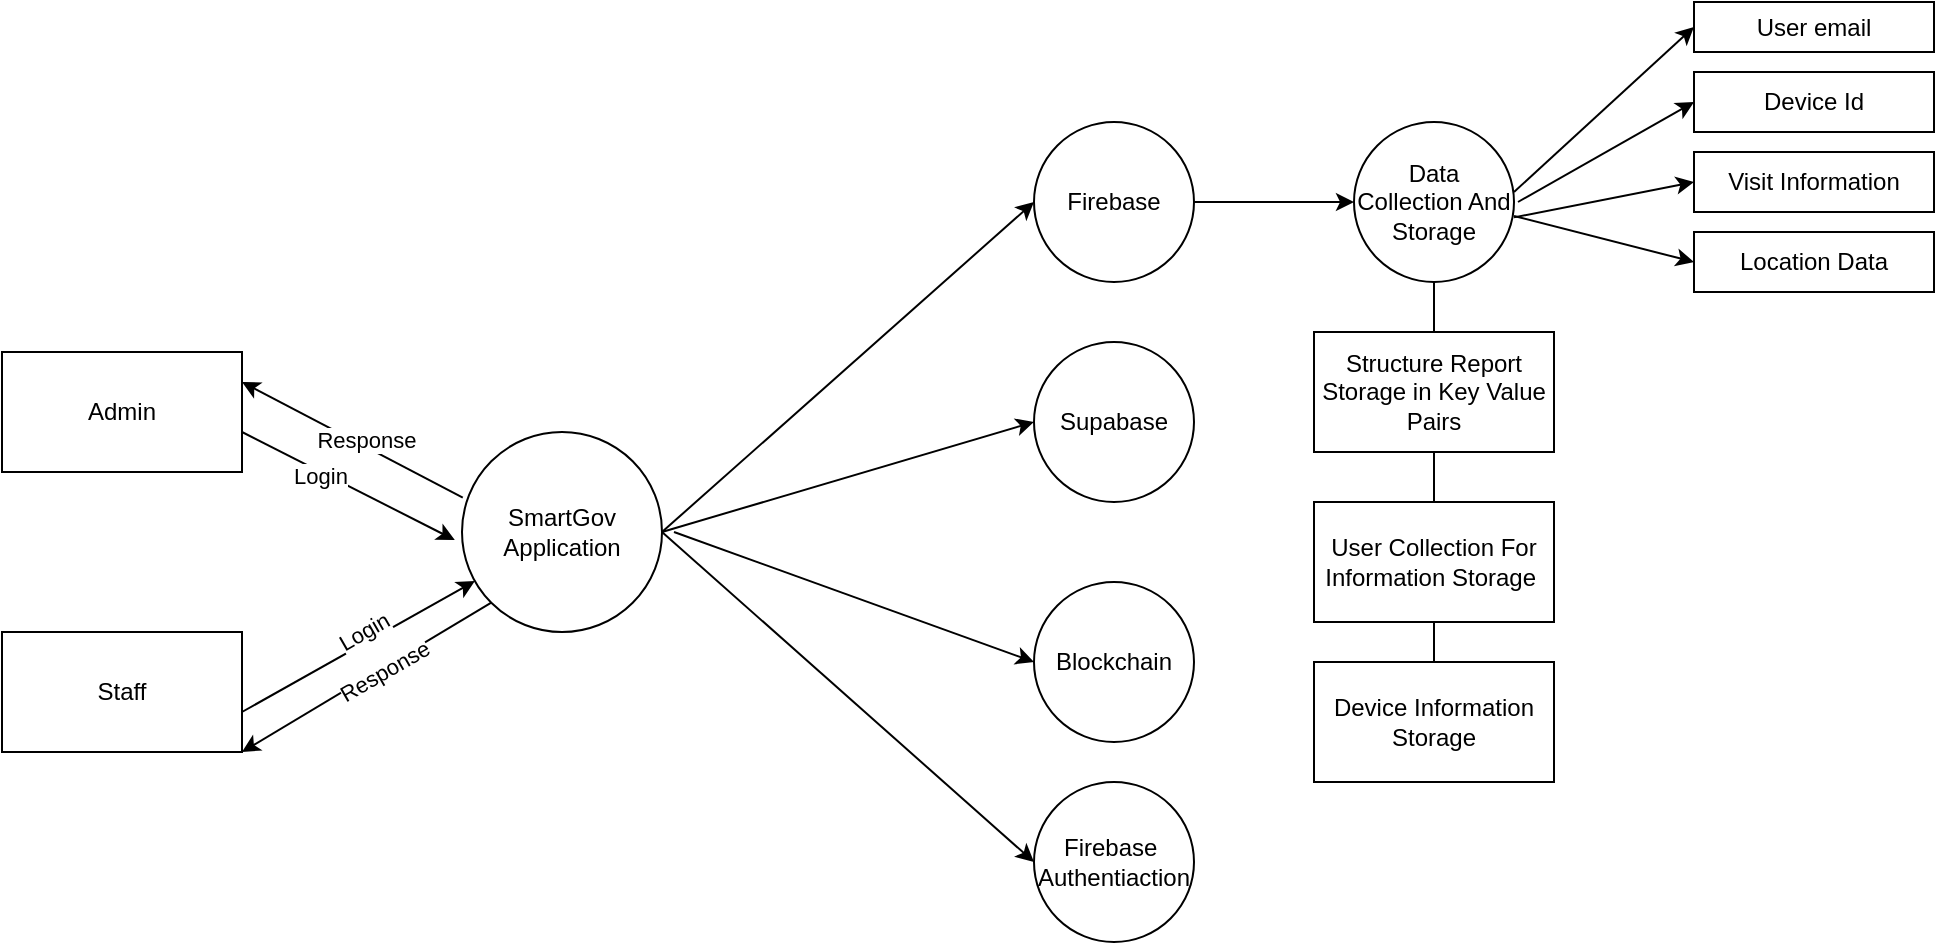 <mxfile version="26.2.14">
  <diagram name="Page-1" id="1budK7vMpUMsMHV-C-dE">
    <mxGraphModel dx="1489" dy="753" grid="1" gridSize="10" guides="1" tooltips="1" connect="1" arrows="1" fold="1" page="1" pageScale="1" pageWidth="827" pageHeight="1169" math="0" shadow="0">
      <root>
        <mxCell id="0" />
        <mxCell id="1" parent="0" />
        <mxCell id="w672E0GloIPafY4IV3f_-17" value="Admin" style="rounded=0;whiteSpace=wrap;html=1;" vertex="1" parent="1">
          <mxGeometry x="84" y="220" width="120" height="60" as="geometry" />
        </mxCell>
        <mxCell id="w672E0GloIPafY4IV3f_-18" value="Staff" style="rounded=0;whiteSpace=wrap;html=1;" vertex="1" parent="1">
          <mxGeometry x="84" y="360" width="120" height="60" as="geometry" />
        </mxCell>
        <mxCell id="w672E0GloIPafY4IV3f_-19" value="SmartGov Application" style="ellipse;whiteSpace=wrap;html=1;aspect=fixed;" vertex="1" parent="1">
          <mxGeometry x="314" y="260" width="100" height="100" as="geometry" />
        </mxCell>
        <mxCell id="w672E0GloIPafY4IV3f_-20" value="" style="endArrow=classic;html=1;rounded=0;exitX=1;exitY=0.5;exitDx=0;exitDy=0;entryX=-0.036;entryY=0.44;entryDx=0;entryDy=0;entryPerimeter=0;" edge="1" parent="1">
          <mxGeometry width="50" height="50" relative="1" as="geometry">
            <mxPoint x="204" y="260" as="sourcePoint" />
            <mxPoint x="310.4" y="314" as="targetPoint" />
          </mxGeometry>
        </mxCell>
        <mxCell id="w672E0GloIPafY4IV3f_-21" value="Login" style="edgeLabel;html=1;align=center;verticalAlign=middle;resizable=0;points=[];" vertex="1" connectable="0" parent="w672E0GloIPafY4IV3f_-20">
          <mxGeometry x="-0.259" y="-2" relative="1" as="geometry">
            <mxPoint as="offset" />
          </mxGeometry>
        </mxCell>
        <mxCell id="w672E0GloIPafY4IV3f_-22" value="" style="endArrow=classic;html=1;rounded=0;exitX=0.004;exitY=0.328;exitDx=0;exitDy=0;exitPerimeter=0;entryX=1;entryY=0.25;entryDx=0;entryDy=0;" edge="1" parent="1" source="w672E0GloIPafY4IV3f_-19" target="w672E0GloIPafY4IV3f_-17">
          <mxGeometry width="50" height="50" relative="1" as="geometry">
            <mxPoint x="384" y="330" as="sourcePoint" />
            <mxPoint x="214" y="230" as="targetPoint" />
          </mxGeometry>
        </mxCell>
        <mxCell id="w672E0GloIPafY4IV3f_-23" value="Response" style="edgeLabel;html=1;align=center;verticalAlign=middle;resizable=0;points=[];" vertex="1" connectable="0" parent="w672E0GloIPafY4IV3f_-22">
          <mxGeometry x="-0.103" y="-3" relative="1" as="geometry">
            <mxPoint as="offset" />
          </mxGeometry>
        </mxCell>
        <mxCell id="w672E0GloIPafY4IV3f_-24" value="" style="endArrow=classic;html=1;rounded=0;" edge="1" parent="1" target="w672E0GloIPafY4IV3f_-19">
          <mxGeometry width="50" height="50" relative="1" as="geometry">
            <mxPoint x="204" y="400" as="sourcePoint" />
            <mxPoint x="254" y="350" as="targetPoint" />
          </mxGeometry>
        </mxCell>
        <mxCell id="w672E0GloIPafY4IV3f_-25" value="Login" style="edgeLabel;html=1;align=center;verticalAlign=middle;resizable=0;points=[];rotation=-30;" vertex="1" connectable="0" parent="w672E0GloIPafY4IV3f_-24">
          <mxGeometry x="0.13" y="3" relative="1" as="geometry">
            <mxPoint x="-4" as="offset" />
          </mxGeometry>
        </mxCell>
        <mxCell id="w672E0GloIPafY4IV3f_-26" value="" style="endArrow=classic;html=1;rounded=0;entryX=1;entryY=1;entryDx=0;entryDy=0;exitX=0;exitY=1;exitDx=0;exitDy=0;" edge="1" parent="1" source="w672E0GloIPafY4IV3f_-19" target="w672E0GloIPafY4IV3f_-18">
          <mxGeometry width="50" height="50" relative="1" as="geometry">
            <mxPoint x="384" y="360" as="sourcePoint" />
            <mxPoint x="434" y="310" as="targetPoint" />
          </mxGeometry>
        </mxCell>
        <mxCell id="w672E0GloIPafY4IV3f_-27" value="Response" style="edgeLabel;html=1;align=center;verticalAlign=middle;resizable=0;points=[];rotation=-30;" vertex="1" connectable="0" parent="w672E0GloIPafY4IV3f_-26">
          <mxGeometry x="-0.363" y="-3" relative="1" as="geometry">
            <mxPoint x="-13" y="13" as="offset" />
          </mxGeometry>
        </mxCell>
        <mxCell id="w672E0GloIPafY4IV3f_-37" value="" style="edgeStyle=orthogonalEdgeStyle;rounded=0;orthogonalLoop=1;jettySize=auto;html=1;" edge="1" parent="1" source="w672E0GloIPafY4IV3f_-28" target="w672E0GloIPafY4IV3f_-36">
          <mxGeometry relative="1" as="geometry" />
        </mxCell>
        <mxCell id="w672E0GloIPafY4IV3f_-28" value="Firebase" style="ellipse;whiteSpace=wrap;html=1;aspect=fixed;" vertex="1" parent="1">
          <mxGeometry x="600" y="105" width="80" height="80" as="geometry" />
        </mxCell>
        <mxCell id="w672E0GloIPafY4IV3f_-29" value="Supabase" style="ellipse;whiteSpace=wrap;html=1;aspect=fixed;" vertex="1" parent="1">
          <mxGeometry x="600" y="215" width="80" height="80" as="geometry" />
        </mxCell>
        <mxCell id="w672E0GloIPafY4IV3f_-30" value="Blockchain" style="ellipse;whiteSpace=wrap;html=1;aspect=fixed;" vertex="1" parent="1">
          <mxGeometry x="600" y="335" width="80" height="80" as="geometry" />
        </mxCell>
        <mxCell id="w672E0GloIPafY4IV3f_-31" value="Firebase&amp;nbsp;&lt;div&gt;Authentiaction&lt;/div&gt;" style="ellipse;whiteSpace=wrap;html=1;aspect=fixed;" vertex="1" parent="1">
          <mxGeometry x="600" y="435" width="80" height="80" as="geometry" />
        </mxCell>
        <mxCell id="w672E0GloIPafY4IV3f_-32" value="" style="endArrow=classic;html=1;rounded=0;exitX=1;exitY=0.5;exitDx=0;exitDy=0;entryX=0;entryY=0.5;entryDx=0;entryDy=0;" edge="1" parent="1" source="w672E0GloIPafY4IV3f_-19" target="w672E0GloIPafY4IV3f_-28">
          <mxGeometry width="50" height="50" relative="1" as="geometry">
            <mxPoint x="450" y="380" as="sourcePoint" />
            <mxPoint x="500" y="330" as="targetPoint" />
          </mxGeometry>
        </mxCell>
        <mxCell id="w672E0GloIPafY4IV3f_-33" value="" style="endArrow=classic;html=1;rounded=0;exitX=1;exitY=0.5;exitDx=0;exitDy=0;entryX=0;entryY=0.5;entryDx=0;entryDy=0;" edge="1" parent="1" source="w672E0GloIPafY4IV3f_-19" target="w672E0GloIPafY4IV3f_-29">
          <mxGeometry width="50" height="50" relative="1" as="geometry">
            <mxPoint x="450" y="380" as="sourcePoint" />
            <mxPoint x="500" y="330" as="targetPoint" />
          </mxGeometry>
        </mxCell>
        <mxCell id="w672E0GloIPafY4IV3f_-34" value="" style="endArrow=classic;html=1;rounded=0;entryX=0;entryY=0.5;entryDx=0;entryDy=0;" edge="1" parent="1" target="w672E0GloIPafY4IV3f_-30">
          <mxGeometry width="50" height="50" relative="1" as="geometry">
            <mxPoint x="420" y="310" as="sourcePoint" />
            <mxPoint x="500" y="330" as="targetPoint" />
          </mxGeometry>
        </mxCell>
        <mxCell id="w672E0GloIPafY4IV3f_-35" value="" style="endArrow=classic;html=1;rounded=0;exitX=1;exitY=0.5;exitDx=0;exitDy=0;entryX=0;entryY=0.5;entryDx=0;entryDy=0;" edge="1" parent="1" source="w672E0GloIPafY4IV3f_-19" target="w672E0GloIPafY4IV3f_-31">
          <mxGeometry width="50" height="50" relative="1" as="geometry">
            <mxPoint x="450" y="380" as="sourcePoint" />
            <mxPoint x="500" y="330" as="targetPoint" />
          </mxGeometry>
        </mxCell>
        <mxCell id="w672E0GloIPafY4IV3f_-36" value="Data Collection And Storage" style="ellipse;whiteSpace=wrap;html=1;aspect=fixed;" vertex="1" parent="1">
          <mxGeometry x="760" y="105" width="80" height="80" as="geometry" />
        </mxCell>
        <mxCell id="w672E0GloIPafY4IV3f_-45" value="" style="edgeStyle=orthogonalEdgeStyle;rounded=0;orthogonalLoop=1;jettySize=auto;html=1;endArrow=none;startFill=0;" edge="1" parent="1" source="w672E0GloIPafY4IV3f_-38" target="w672E0GloIPafY4IV3f_-44">
          <mxGeometry relative="1" as="geometry" />
        </mxCell>
        <mxCell id="w672E0GloIPafY4IV3f_-38" value="Structure Report Storage in Key Value Pairs" style="whiteSpace=wrap;html=1;" vertex="1" parent="1">
          <mxGeometry x="740" y="210" width="120" height="60" as="geometry" />
        </mxCell>
        <mxCell id="w672E0GloIPafY4IV3f_-43" value="" style="endArrow=none;html=1;rounded=0;exitX=0.5;exitY=0;exitDx=0;exitDy=0;entryX=0.5;entryY=1;entryDx=0;entryDy=0;" edge="1" parent="1" source="w672E0GloIPafY4IV3f_-38" target="w672E0GloIPafY4IV3f_-36">
          <mxGeometry width="50" height="50" relative="1" as="geometry">
            <mxPoint x="670" y="290" as="sourcePoint" />
            <mxPoint x="800" y="190" as="targetPoint" />
          </mxGeometry>
        </mxCell>
        <mxCell id="w672E0GloIPafY4IV3f_-47" value="" style="edgeStyle=orthogonalEdgeStyle;rounded=0;orthogonalLoop=1;jettySize=auto;html=1;endArrow=none;startFill=0;" edge="1" parent="1" source="w672E0GloIPafY4IV3f_-44" target="w672E0GloIPafY4IV3f_-46">
          <mxGeometry relative="1" as="geometry" />
        </mxCell>
        <mxCell id="w672E0GloIPafY4IV3f_-44" value="User Collection For Information Storage&amp;nbsp;" style="whiteSpace=wrap;html=1;" vertex="1" parent="1">
          <mxGeometry x="740" y="295" width="120" height="60" as="geometry" />
        </mxCell>
        <mxCell id="w672E0GloIPafY4IV3f_-46" value="Device Information Storage" style="whiteSpace=wrap;html=1;" vertex="1" parent="1">
          <mxGeometry x="740" y="375" width="120" height="60" as="geometry" />
        </mxCell>
        <mxCell id="w672E0GloIPafY4IV3f_-50" value="User email" style="whiteSpace=wrap;html=1;" vertex="1" parent="1">
          <mxGeometry x="930" y="45" width="120" height="25" as="geometry" />
        </mxCell>
        <mxCell id="w672E0GloIPafY4IV3f_-52" value="" style="endArrow=classic;html=1;rounded=0;entryX=0;entryY=0.5;entryDx=0;entryDy=0;" edge="1" parent="1" target="w672E0GloIPafY4IV3f_-50">
          <mxGeometry width="50" height="50" relative="1" as="geometry">
            <mxPoint x="840" y="140" as="sourcePoint" />
            <mxPoint x="890" y="90" as="targetPoint" />
          </mxGeometry>
        </mxCell>
        <mxCell id="w672E0GloIPafY4IV3f_-53" value="Device Id" style="whiteSpace=wrap;html=1;" vertex="1" parent="1">
          <mxGeometry x="930" y="80" width="120" height="30" as="geometry" />
        </mxCell>
        <mxCell id="w672E0GloIPafY4IV3f_-55" value="" style="endArrow=classic;html=1;rounded=0;entryX=0;entryY=0.5;entryDx=0;entryDy=0;" edge="1" parent="1" target="w672E0GloIPafY4IV3f_-53">
          <mxGeometry width="50" height="50" relative="1" as="geometry">
            <mxPoint x="842" y="145" as="sourcePoint" />
            <mxPoint x="770" y="250" as="targetPoint" />
          </mxGeometry>
        </mxCell>
        <mxCell id="w672E0GloIPafY4IV3f_-56" value="Visit Information" style="whiteSpace=wrap;html=1;" vertex="1" parent="1">
          <mxGeometry x="930" y="120" width="120" height="30" as="geometry" />
        </mxCell>
        <mxCell id="w672E0GloIPafY4IV3f_-57" value="" style="endArrow=classic;html=1;rounded=0;exitX=1;exitY=0.596;exitDx=0;exitDy=0;exitPerimeter=0;entryX=0;entryY=0.5;entryDx=0;entryDy=0;" edge="1" parent="1" source="w672E0GloIPafY4IV3f_-36" target="w672E0GloIPafY4IV3f_-56">
          <mxGeometry width="50" height="50" relative="1" as="geometry">
            <mxPoint x="720" y="300" as="sourcePoint" />
            <mxPoint x="770" y="250" as="targetPoint" />
          </mxGeometry>
        </mxCell>
        <mxCell id="w672E0GloIPafY4IV3f_-58" value="Location Data" style="whiteSpace=wrap;html=1;" vertex="1" parent="1">
          <mxGeometry x="930" y="160" width="120" height="30" as="geometry" />
        </mxCell>
        <mxCell id="w672E0GloIPafY4IV3f_-59" value="" style="endArrow=classic;html=1;rounded=0;exitX=1.017;exitY=0.664;exitDx=0;exitDy=0;exitPerimeter=0;entryX=0;entryY=0.5;entryDx=0;entryDy=0;" edge="1" parent="1" target="w672E0GloIPafY4IV3f_-58">
          <mxGeometry width="50" height="50" relative="1" as="geometry">
            <mxPoint x="840.0" y="151.96" as="sourcePoint" />
            <mxPoint x="848.64" y="198.04" as="targetPoint" />
          </mxGeometry>
        </mxCell>
      </root>
    </mxGraphModel>
  </diagram>
</mxfile>
